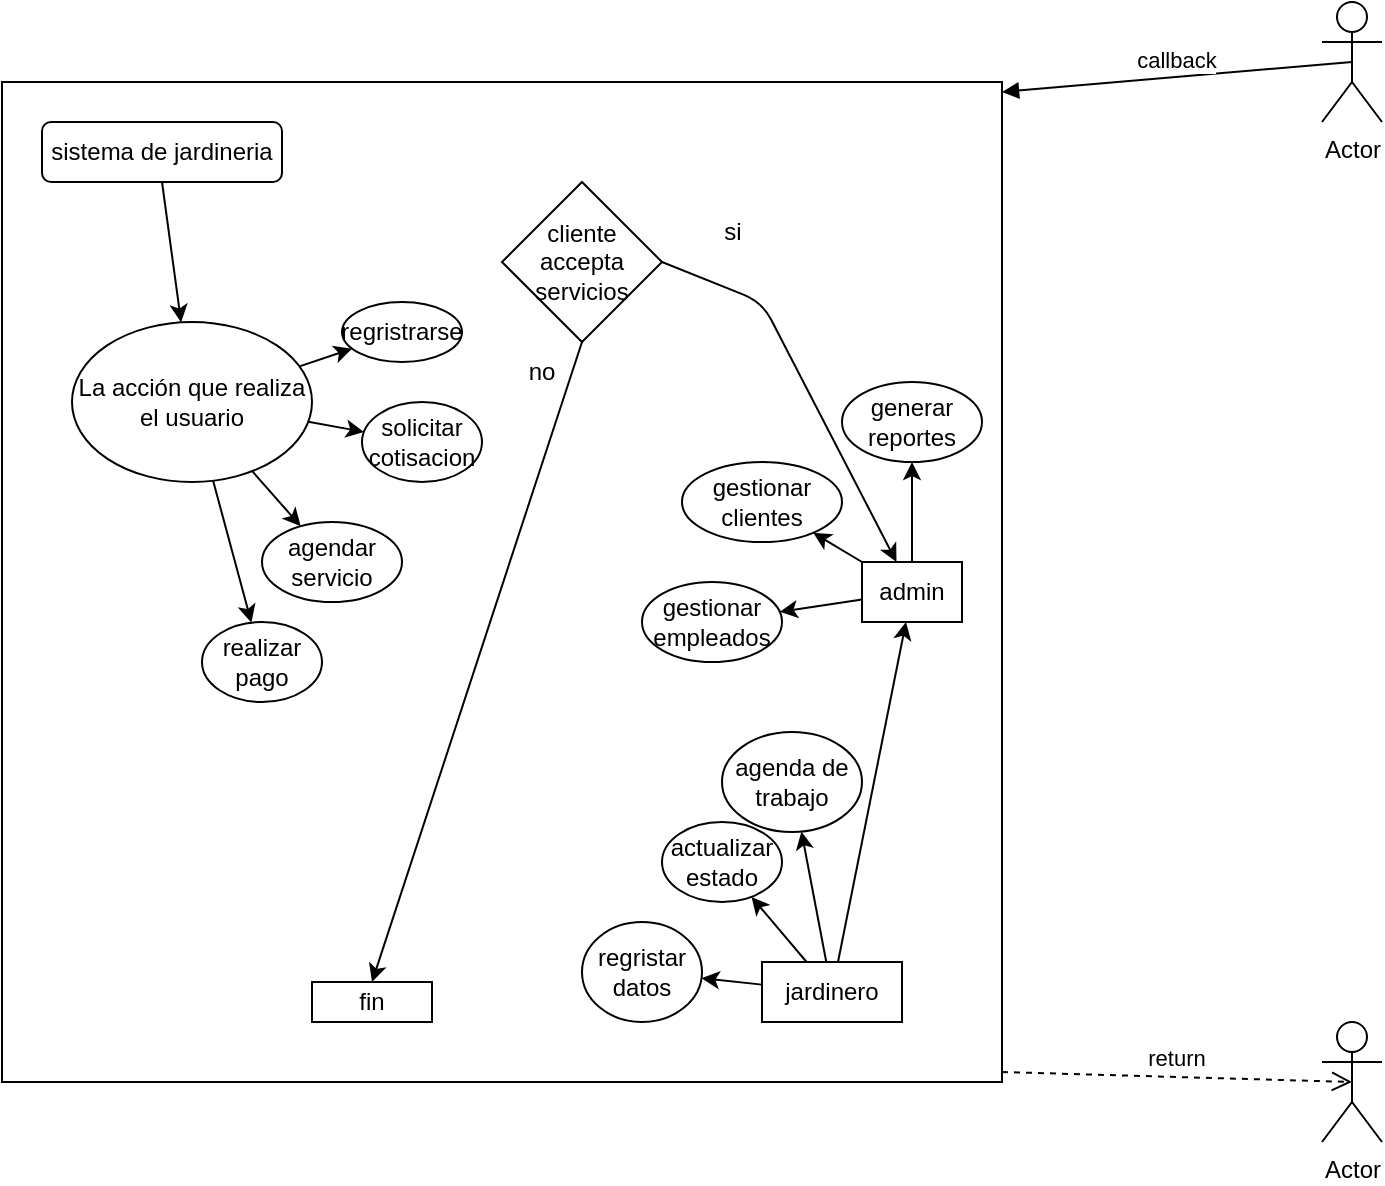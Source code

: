 <mxfile>
    <diagram id="71g2UruSQWGeDO32DVhC" name="Page-1">
        <mxGraphModel dx="1596" dy="466" grid="1" gridSize="10" guides="1" tooltips="1" connect="1" arrows="1" fold="1" page="1" pageScale="1" pageWidth="850" pageHeight="1100" math="0" shadow="0">
            <root>
                <mxCell id="0"/>
                <mxCell id="1" parent="0"/>
                <mxCell id="2" value="" style="html=1;points=[[0,0,0,0,5],[0,1,0,0,-5],[1,0,0,0,5],[1,1,0,0,-5]];perimeter=orthogonalPerimeter;outlineConnect=0;targetShapes=umlLifeline;portConstraint=eastwest;newEdgeStyle={&quot;curved&quot;:0,&quot;rounded&quot;:0};" parent="1" vertex="1">
                    <mxGeometry x="-40" y="200" width="500" height="500" as="geometry"/>
                </mxCell>
                <mxCell id="3" value="callback" style="html=1;verticalAlign=bottom;endArrow=block;curved=0;rounded=0;entryX=1;entryY=0;entryDx=0;entryDy=5;exitX=0.5;exitY=0.5;exitDx=0;exitDy=0;exitPerimeter=0;" parent="1" source="5" target="2" edge="1">
                    <mxGeometry relative="1" as="geometry">
                        <mxPoint x="620" y="200" as="sourcePoint"/>
                        <Array as="points"/>
                    </mxGeometry>
                </mxCell>
                <mxCell id="4" value="return" style="html=1;verticalAlign=bottom;endArrow=open;dashed=1;endSize=8;curved=0;rounded=0;exitX=1;exitY=1;exitDx=0;exitDy=-5;entryX=0.5;entryY=0.5;entryDx=0;entryDy=0;entryPerimeter=0;" parent="1" source="2" target="6" edge="1">
                    <mxGeometry relative="1" as="geometry">
                        <mxPoint x="520" y="631.333" as="targetPoint"/>
                    </mxGeometry>
                </mxCell>
                <mxCell id="5" value="Actor" style="shape=umlActor;verticalLabelPosition=bottom;verticalAlign=top;html=1;" parent="1" vertex="1">
                    <mxGeometry x="620" y="160" width="30" height="60" as="geometry"/>
                </mxCell>
                <mxCell id="6" value="Actor" style="shape=umlActor;verticalLabelPosition=bottom;verticalAlign=top;html=1;" parent="1" vertex="1">
                    <mxGeometry x="620" y="670" width="30" height="60" as="geometry"/>
                </mxCell>
                <mxCell id="8" value="sistema de jardineria" style="rounded=1;whiteSpace=wrap;html=1;" parent="1" vertex="1">
                    <mxGeometry x="-20" y="220" width="120" height="30" as="geometry"/>
                </mxCell>
                <mxCell id="10" value="La acción que realiza el usuario" style="ellipse;whiteSpace=wrap;html=1;" parent="1" vertex="1">
                    <mxGeometry x="-5" y="320" width="120" height="80" as="geometry"/>
                </mxCell>
                <mxCell id="12" value="regristrarse" style="ellipse;whiteSpace=wrap;html=1;" vertex="1" parent="1">
                    <mxGeometry x="130" y="310" width="60" height="30" as="geometry"/>
                </mxCell>
                <mxCell id="13" value="solicitar cotisacion" style="ellipse;whiteSpace=wrap;html=1;" vertex="1" parent="1">
                    <mxGeometry x="140" y="360" width="60" height="40" as="geometry"/>
                </mxCell>
                <mxCell id="14" value="agendar servicio" style="ellipse;whiteSpace=wrap;html=1;" vertex="1" parent="1">
                    <mxGeometry x="90" y="420" width="70" height="40" as="geometry"/>
                </mxCell>
                <mxCell id="15" value="realizar pago" style="ellipse;whiteSpace=wrap;html=1;" vertex="1" parent="1">
                    <mxGeometry x="60" y="470" width="60" height="40" as="geometry"/>
                </mxCell>
                <mxCell id="16" value="jardinero" style="rounded=0;whiteSpace=wrap;html=1;" vertex="1" parent="1">
                    <mxGeometry x="340" y="640" width="70" height="30" as="geometry"/>
                </mxCell>
                <mxCell id="17" value="agenda de trabajo" style="ellipse;whiteSpace=wrap;html=1;" vertex="1" parent="1">
                    <mxGeometry x="320" y="525" width="70" height="50" as="geometry"/>
                </mxCell>
                <mxCell id="18" value="actualizar estado" style="ellipse;whiteSpace=wrap;html=1;" vertex="1" parent="1">
                    <mxGeometry x="290" y="570" width="60" height="40" as="geometry"/>
                </mxCell>
                <mxCell id="19" value="regristar datos" style="ellipse;whiteSpace=wrap;html=1;" vertex="1" parent="1">
                    <mxGeometry x="250" y="620" width="60" height="50" as="geometry"/>
                </mxCell>
                <mxCell id="20" value="admin" style="rounded=0;whiteSpace=wrap;html=1;" vertex="1" parent="1">
                    <mxGeometry x="390" y="440" width="50" height="30" as="geometry"/>
                </mxCell>
                <mxCell id="21" value="gestionar clientes" style="ellipse;whiteSpace=wrap;html=1;" vertex="1" parent="1">
                    <mxGeometry x="300" y="390" width="80" height="40" as="geometry"/>
                </mxCell>
                <mxCell id="22" value="gestionar empleados" style="ellipse;whiteSpace=wrap;html=1;" vertex="1" parent="1">
                    <mxGeometry x="280" y="450" width="70" height="40" as="geometry"/>
                </mxCell>
                <mxCell id="23" value="generar reportes" style="ellipse;whiteSpace=wrap;html=1;" vertex="1" parent="1">
                    <mxGeometry x="380" y="350" width="70" height="40" as="geometry"/>
                </mxCell>
                <mxCell id="24" value="" style="endArrow=classic;html=1;" edge="1" parent="1" source="10" target="13">
                    <mxGeometry width="50" height="50" relative="1" as="geometry">
                        <mxPoint x="240" y="440" as="sourcePoint"/>
                        <mxPoint x="290" y="390" as="targetPoint"/>
                    </mxGeometry>
                </mxCell>
                <mxCell id="25" value="" style="endArrow=classic;html=1;" edge="1" parent="1" source="10" target="12">
                    <mxGeometry width="50" height="50" relative="1" as="geometry">
                        <mxPoint x="240" y="440" as="sourcePoint"/>
                        <mxPoint x="290" y="390" as="targetPoint"/>
                    </mxGeometry>
                </mxCell>
                <mxCell id="26" value="" style="endArrow=classic;html=1;" edge="1" parent="1" source="10" target="15">
                    <mxGeometry width="50" height="50" relative="1" as="geometry">
                        <mxPoint x="240" y="440" as="sourcePoint"/>
                        <mxPoint x="290" y="390" as="targetPoint"/>
                    </mxGeometry>
                </mxCell>
                <mxCell id="27" value="" style="endArrow=classic;html=1;" edge="1" parent="1" source="10" target="14">
                    <mxGeometry width="50" height="50" relative="1" as="geometry">
                        <mxPoint x="240" y="440" as="sourcePoint"/>
                        <mxPoint x="290" y="390" as="targetPoint"/>
                    </mxGeometry>
                </mxCell>
                <mxCell id="28" value="" style="endArrow=classic;html=1;" edge="1" parent="1" source="16" target="17">
                    <mxGeometry width="50" height="50" relative="1" as="geometry">
                        <mxPoint x="240" y="440" as="sourcePoint"/>
                        <mxPoint x="290" y="390" as="targetPoint"/>
                    </mxGeometry>
                </mxCell>
                <mxCell id="29" value="" style="endArrow=classic;html=1;exitX=0.5;exitY=1;exitDx=0;exitDy=0;" edge="1" parent="1" source="8" target="10">
                    <mxGeometry width="50" height="50" relative="1" as="geometry">
                        <mxPoint x="240" y="440" as="sourcePoint"/>
                        <mxPoint x="290" y="390" as="targetPoint"/>
                    </mxGeometry>
                </mxCell>
                <mxCell id="30" value="" style="endArrow=classic;html=1;" edge="1" parent="1" source="16" target="20">
                    <mxGeometry width="50" height="50" relative="1" as="geometry">
                        <mxPoint x="240" y="520" as="sourcePoint"/>
                        <mxPoint x="290" y="470" as="targetPoint"/>
                    </mxGeometry>
                </mxCell>
                <mxCell id="31" value="" style="endArrow=classic;html=1;" edge="1" parent="1" source="16" target="19">
                    <mxGeometry width="50" height="50" relative="1" as="geometry">
                        <mxPoint x="240" y="520" as="sourcePoint"/>
                        <mxPoint x="290" y="470" as="targetPoint"/>
                    </mxGeometry>
                </mxCell>
                <mxCell id="32" value="" style="endArrow=classic;html=1;" edge="1" parent="1" source="16" target="18">
                    <mxGeometry width="50" height="50" relative="1" as="geometry">
                        <mxPoint x="240" y="520" as="sourcePoint"/>
                        <mxPoint x="290" y="470" as="targetPoint"/>
                    </mxGeometry>
                </mxCell>
                <mxCell id="33" value="" style="endArrow=classic;html=1;" edge="1" parent="1" source="20" target="22">
                    <mxGeometry width="50" height="50" relative="1" as="geometry">
                        <mxPoint x="240" y="520" as="sourcePoint"/>
                        <mxPoint x="320" y="470" as="targetPoint"/>
                    </mxGeometry>
                </mxCell>
                <mxCell id="34" value="" style="endArrow=classic;html=1;" edge="1" parent="1" source="20" target="21">
                    <mxGeometry width="50" height="50" relative="1" as="geometry">
                        <mxPoint x="240" y="520" as="sourcePoint"/>
                        <mxPoint x="290" y="470" as="targetPoint"/>
                    </mxGeometry>
                </mxCell>
                <mxCell id="35" value="" style="endArrow=classic;html=1;" edge="1" parent="1" source="20" target="23">
                    <mxGeometry width="50" height="50" relative="1" as="geometry">
                        <mxPoint x="240" y="520" as="sourcePoint"/>
                        <mxPoint x="290" y="470" as="targetPoint"/>
                    </mxGeometry>
                </mxCell>
                <mxCell id="36" value="cliente accepta servicios" style="rhombus;whiteSpace=wrap;html=1;" vertex="1" parent="1">
                    <mxGeometry x="210" y="250" width="80" height="80" as="geometry"/>
                </mxCell>
                <mxCell id="37" value="" style="endArrow=classic;html=1;exitX=1;exitY=0.5;exitDx=0;exitDy=0;" edge="1" parent="1" source="36" target="20">
                    <mxGeometry width="50" height="50" relative="1" as="geometry">
                        <mxPoint x="240" y="350" as="sourcePoint"/>
                        <mxPoint x="290" y="300" as="targetPoint"/>
                        <Array as="points">
                            <mxPoint x="340" y="310"/>
                        </Array>
                    </mxGeometry>
                </mxCell>
                <mxCell id="39" value="fin" style="rounded=0;whiteSpace=wrap;html=1;" vertex="1" parent="1">
                    <mxGeometry x="115" y="650" width="60" height="20" as="geometry"/>
                </mxCell>
                <mxCell id="40" value="" style="endArrow=classic;html=1;exitX=0.5;exitY=1;exitDx=0;exitDy=0;entryX=0.5;entryY=0;entryDx=0;entryDy=0;" edge="1" parent="1" source="36" target="39">
                    <mxGeometry width="50" height="50" relative="1" as="geometry">
                        <mxPoint x="240" y="520" as="sourcePoint"/>
                        <mxPoint x="290" y="470" as="targetPoint"/>
                    </mxGeometry>
                </mxCell>
                <mxCell id="41" value="si" style="text;html=1;align=center;verticalAlign=middle;resizable=0;points=[];autosize=1;strokeColor=none;fillColor=none;" vertex="1" parent="1">
                    <mxGeometry x="310" y="260" width="30" height="30" as="geometry"/>
                </mxCell>
                <mxCell id="42" value="no" style="text;html=1;align=center;verticalAlign=middle;whiteSpace=wrap;rounded=0;" vertex="1" parent="1">
                    <mxGeometry x="200" y="330" width="60" height="30" as="geometry"/>
                </mxCell>
            </root>
        </mxGraphModel>
    </diagram>
</mxfile>